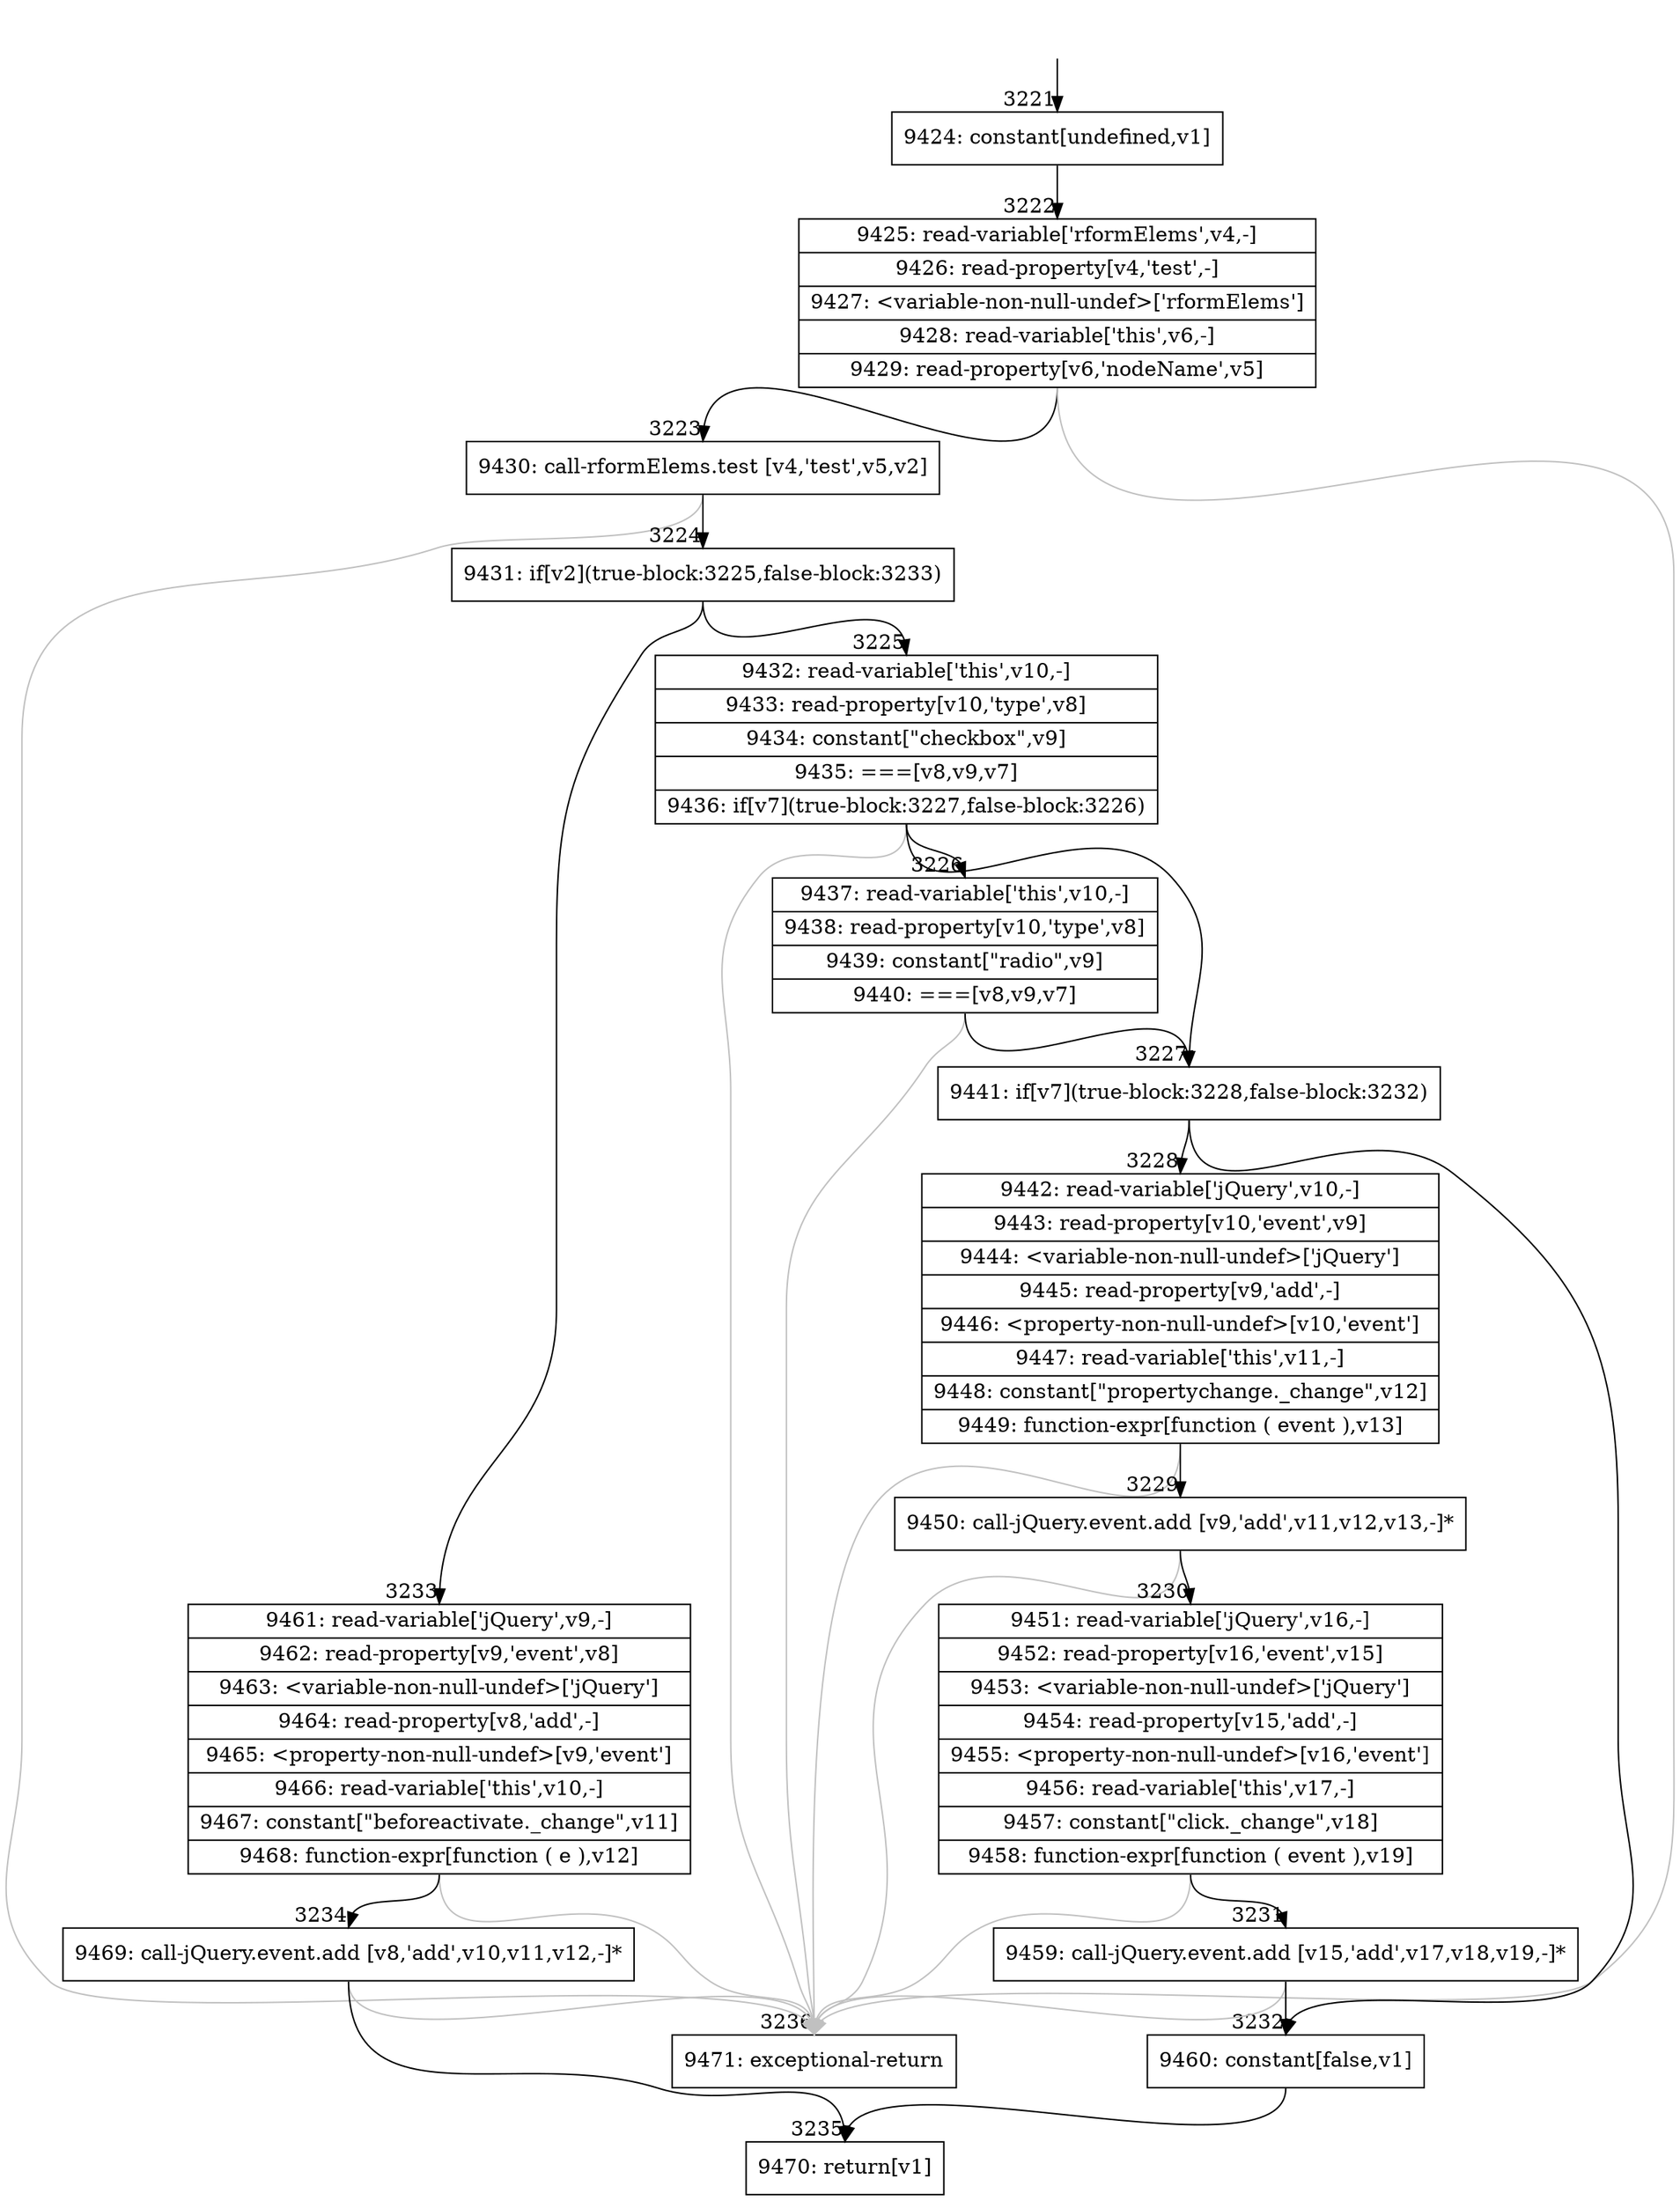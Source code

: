 digraph {
rankdir="TD"
BB_entry198[shape=none,label=""];
BB_entry198 -> BB3221 [tailport=s, headport=n, headlabel="    3221"]
BB3221 [shape=record label="{9424: constant[undefined,v1]}" ] 
BB3221 -> BB3222 [tailport=s, headport=n, headlabel="      3222"]
BB3222 [shape=record label="{9425: read-variable['rformElems',v4,-]|9426: read-property[v4,'test',-]|9427: \<variable-non-null-undef\>['rformElems']|9428: read-variable['this',v6,-]|9429: read-property[v6,'nodeName',v5]}" ] 
BB3222 -> BB3223 [tailport=s, headport=n, headlabel="      3223"]
BB3222 -> BB3236 [tailport=s, headport=n, color=gray, headlabel="      3236"]
BB3223 [shape=record label="{9430: call-rformElems.test [v4,'test',v5,v2]}" ] 
BB3223 -> BB3224 [tailport=s, headport=n, headlabel="      3224"]
BB3223 -> BB3236 [tailport=s, headport=n, color=gray]
BB3224 [shape=record label="{9431: if[v2](true-block:3225,false-block:3233)}" ] 
BB3224 -> BB3225 [tailport=s, headport=n, headlabel="      3225"]
BB3224 -> BB3233 [tailport=s, headport=n, headlabel="      3233"]
BB3225 [shape=record label="{9432: read-variable['this',v10,-]|9433: read-property[v10,'type',v8]|9434: constant[\"checkbox\",v9]|9435: ===[v8,v9,v7]|9436: if[v7](true-block:3227,false-block:3226)}" ] 
BB3225 -> BB3227 [tailport=s, headport=n, headlabel="      3227"]
BB3225 -> BB3226 [tailport=s, headport=n, headlabel="      3226"]
BB3225 -> BB3236 [tailport=s, headport=n, color=gray]
BB3226 [shape=record label="{9437: read-variable['this',v10,-]|9438: read-property[v10,'type',v8]|9439: constant[\"radio\",v9]|9440: ===[v8,v9,v7]}" ] 
BB3226 -> BB3227 [tailport=s, headport=n]
BB3226 -> BB3236 [tailport=s, headport=n, color=gray]
BB3227 [shape=record label="{9441: if[v7](true-block:3228,false-block:3232)}" ] 
BB3227 -> BB3228 [tailport=s, headport=n, headlabel="      3228"]
BB3227 -> BB3232 [tailport=s, headport=n, headlabel="      3232"]
BB3228 [shape=record label="{9442: read-variable['jQuery',v10,-]|9443: read-property[v10,'event',v9]|9444: \<variable-non-null-undef\>['jQuery']|9445: read-property[v9,'add',-]|9446: \<property-non-null-undef\>[v10,'event']|9447: read-variable['this',v11,-]|9448: constant[\"propertychange._change\",v12]|9449: function-expr[function ( event ),v13]}" ] 
BB3228 -> BB3229 [tailport=s, headport=n, headlabel="      3229"]
BB3228 -> BB3236 [tailport=s, headport=n, color=gray]
BB3229 [shape=record label="{9450: call-jQuery.event.add [v9,'add',v11,v12,v13,-]*}" ] 
BB3229 -> BB3230 [tailport=s, headport=n, headlabel="      3230"]
BB3229 -> BB3236 [tailport=s, headport=n, color=gray]
BB3230 [shape=record label="{9451: read-variable['jQuery',v16,-]|9452: read-property[v16,'event',v15]|9453: \<variable-non-null-undef\>['jQuery']|9454: read-property[v15,'add',-]|9455: \<property-non-null-undef\>[v16,'event']|9456: read-variable['this',v17,-]|9457: constant[\"click._change\",v18]|9458: function-expr[function ( event ),v19]}" ] 
BB3230 -> BB3231 [tailport=s, headport=n, headlabel="      3231"]
BB3230 -> BB3236 [tailport=s, headport=n, color=gray]
BB3231 [shape=record label="{9459: call-jQuery.event.add [v15,'add',v17,v18,v19,-]*}" ] 
BB3231 -> BB3232 [tailport=s, headport=n]
BB3231 -> BB3236 [tailport=s, headport=n, color=gray]
BB3232 [shape=record label="{9460: constant[false,v1]}" ] 
BB3232 -> BB3235 [tailport=s, headport=n, headlabel="      3235"]
BB3233 [shape=record label="{9461: read-variable['jQuery',v9,-]|9462: read-property[v9,'event',v8]|9463: \<variable-non-null-undef\>['jQuery']|9464: read-property[v8,'add',-]|9465: \<property-non-null-undef\>[v9,'event']|9466: read-variable['this',v10,-]|9467: constant[\"beforeactivate._change\",v11]|9468: function-expr[function ( e ),v12]}" ] 
BB3233 -> BB3234 [tailport=s, headport=n, headlabel="      3234"]
BB3233 -> BB3236 [tailport=s, headport=n, color=gray]
BB3234 [shape=record label="{9469: call-jQuery.event.add [v8,'add',v10,v11,v12,-]*}" ] 
BB3234 -> BB3235 [tailport=s, headport=n]
BB3234 -> BB3236 [tailport=s, headport=n, color=gray]
BB3235 [shape=record label="{9470: return[v1]}" ] 
BB3236 [shape=record label="{9471: exceptional-return}" ] 
//#$~ 3523
}
